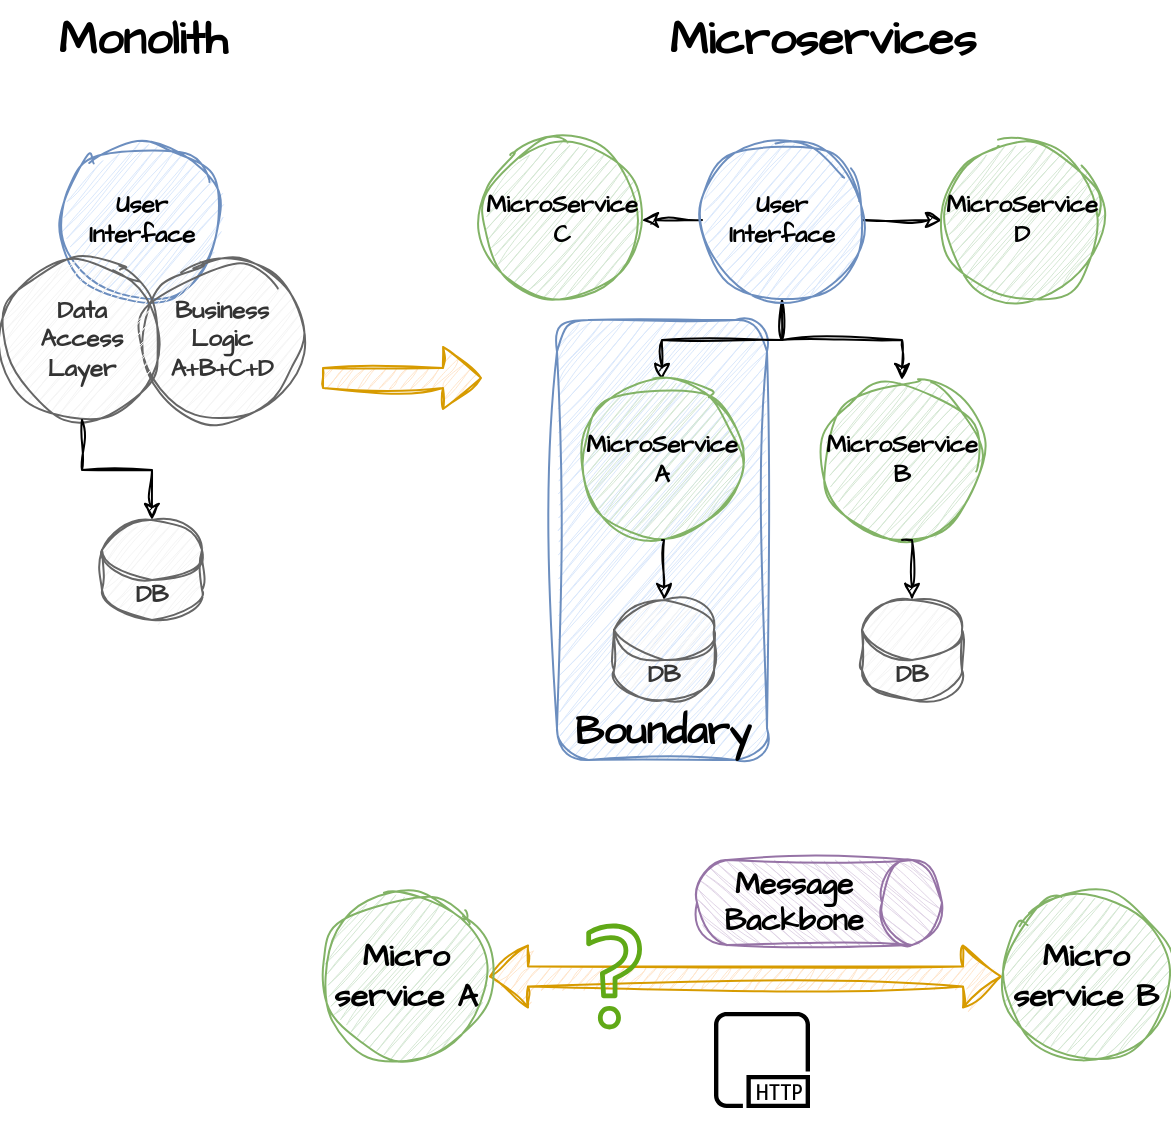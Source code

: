 <mxfile version="22.0.0" type="device">
  <diagram name="Side-1" id="ZNZ7veJicXOk5QtnZV5F">
    <mxGraphModel dx="792" dy="1187" grid="1" gridSize="10" guides="1" tooltips="1" connect="1" arrows="1" fold="1" page="1" pageScale="1" pageWidth="827" pageHeight="1169" math="0" shadow="0">
      <root>
        <mxCell id="0" />
        <mxCell id="1" parent="0" />
        <mxCell id="F1Un3LAnLfa0a0RS5oMi-12" value="" style="shape=flexArrow;endArrow=classic;startArrow=classic;html=1;rounded=0;sketch=1;hachureGap=4;jiggle=2;curveFitting=1;fontFamily=Architects Daughter;fontSource=https%3A%2F%2Ffonts.googleapis.com%2Fcss%3Ffamily%3DArchitects%2BDaughter;fontSize=16;exitX=1;exitY=0.5;exitDx=0;exitDy=0;entryX=0;entryY=0.5;entryDx=0;entryDy=0;fillColor=#ffe6cc;strokeColor=#d79b00;" edge="1" parent="1" source="F1Un3LAnLfa0a0RS5oMi-10" target="F1Un3LAnLfa0a0RS5oMi-11">
          <mxGeometry width="100" height="100" relative="1" as="geometry">
            <mxPoint x="360" y="660" as="sourcePoint" />
            <mxPoint x="460" y="560" as="targetPoint" />
          </mxGeometry>
        </mxCell>
        <mxCell id="F1Un3LAnLfa0a0RS5oMi-1" value="&lt;b&gt;Boundary&lt;/b&gt;" style="rounded=1;whiteSpace=wrap;html=1;sketch=1;hachureGap=4;jiggle=2;curveFitting=1;fontFamily=Architects Daughter;fontSource=https%3A%2F%2Ffonts.googleapis.com%2Fcss%3Ffamily%3DArchitects%2BDaughter;fontSize=20;verticalAlign=bottom;fillColor=#dae8fc;strokeColor=#6c8ebf;" vertex="1" parent="1">
          <mxGeometry x="347.5" y="270" width="105" height="220" as="geometry" />
        </mxCell>
        <mxCell id="U85q77q8_GhpeLcPn1-S-1" value="User&lt;br&gt;Interface" style="ellipse;whiteSpace=wrap;html=1;aspect=fixed;fillColor=#dae8fc;strokeColor=#6c8ebf;sketch=1;curveFitting=1;jiggle=2;fontFamily=Architects Daughter;fontSource=https%3A%2F%2Ffonts.googleapis.com%2Fcss%3Ffamily%3DArchitects%2BDaughter;fontStyle=1" parent="1" vertex="1">
          <mxGeometry x="100" y="180" width="80" height="80" as="geometry" />
        </mxCell>
        <mxCell id="U85q77q8_GhpeLcPn1-S-2" value="Business&lt;br&gt;Logic&lt;br&gt;A+B+C+D" style="ellipse;whiteSpace=wrap;html=1;aspect=fixed;fillColor=#f5f5f5;fontColor=#333333;strokeColor=#666666;sketch=1;curveFitting=1;jiggle=2;fontFamily=Architects Daughter;fontSource=https%3A%2F%2Ffonts.googleapis.com%2Fcss%3Ffamily%3DArchitects%2BDaughter;fontStyle=1" parent="1" vertex="1">
          <mxGeometry x="140" y="240" width="80" height="80" as="geometry" />
        </mxCell>
        <mxCell id="U85q77q8_GhpeLcPn1-S-4" value="Data &lt;br&gt;Access&lt;br&gt;Layer" style="ellipse;whiteSpace=wrap;html=1;aspect=fixed;fillColor=#f5f5f5;fontColor=#333333;strokeColor=#666666;sketch=1;curveFitting=1;jiggle=2;fontFamily=Architects Daughter;fontSource=https%3A%2F%2Ffonts.googleapis.com%2Fcss%3Ffamily%3DArchitects%2BDaughter;fontStyle=1" parent="1" vertex="1">
          <mxGeometry x="70" y="240" width="80" height="80" as="geometry" />
        </mxCell>
        <mxCell id="U85q77q8_GhpeLcPn1-S-11" style="edgeStyle=orthogonalEdgeStyle;rounded=0;orthogonalLoop=1;jettySize=auto;html=1;exitX=0;exitY=0.5;exitDx=0;exitDy=0;entryX=1;entryY=0.5;entryDx=0;entryDy=0;sketch=1;curveFitting=1;jiggle=2;" parent="1" source="U85q77q8_GhpeLcPn1-S-5" target="U85q77q8_GhpeLcPn1-S-6" edge="1">
          <mxGeometry relative="1" as="geometry" />
        </mxCell>
        <mxCell id="U85q77q8_GhpeLcPn1-S-12" style="edgeStyle=orthogonalEdgeStyle;rounded=0;orthogonalLoop=1;jettySize=auto;html=1;exitX=1;exitY=0.5;exitDx=0;exitDy=0;entryX=0;entryY=0.5;entryDx=0;entryDy=0;sketch=1;curveFitting=1;jiggle=2;" parent="1" source="U85q77q8_GhpeLcPn1-S-5" target="U85q77q8_GhpeLcPn1-S-7" edge="1">
          <mxGeometry relative="1" as="geometry" />
        </mxCell>
        <mxCell id="U85q77q8_GhpeLcPn1-S-13" style="edgeStyle=orthogonalEdgeStyle;rounded=0;orthogonalLoop=1;jettySize=auto;html=1;entryX=0.5;entryY=0;entryDx=0;entryDy=0;sketch=1;curveFitting=1;jiggle=2;" parent="1" source="U85q77q8_GhpeLcPn1-S-5" target="U85q77q8_GhpeLcPn1-S-8" edge="1">
          <mxGeometry relative="1" as="geometry" />
        </mxCell>
        <mxCell id="U85q77q8_GhpeLcPn1-S-14" style="edgeStyle=orthogonalEdgeStyle;rounded=0;orthogonalLoop=1;jettySize=auto;html=1;entryX=0.5;entryY=0;entryDx=0;entryDy=0;sketch=1;curveFitting=1;jiggle=2;" parent="1" source="U85q77q8_GhpeLcPn1-S-5" target="U85q77q8_GhpeLcPn1-S-9" edge="1">
          <mxGeometry relative="1" as="geometry" />
        </mxCell>
        <mxCell id="U85q77q8_GhpeLcPn1-S-5" value="User&lt;br&gt;Interface" style="ellipse;whiteSpace=wrap;html=1;aspect=fixed;fillColor=#dae8fc;strokeColor=#6c8ebf;sketch=1;curveFitting=1;jiggle=2;fontFamily=Architects Daughter;fontSource=https%3A%2F%2Ffonts.googleapis.com%2Fcss%3Ffamily%3DArchitects%2BDaughter;fontStyle=1" parent="1" vertex="1">
          <mxGeometry x="420" y="180" width="80" height="80" as="geometry" />
        </mxCell>
        <mxCell id="U85q77q8_GhpeLcPn1-S-6" value="MicroService&lt;br&gt;C" style="ellipse;whiteSpace=wrap;html=1;aspect=fixed;fillColor=#d5e8d4;strokeColor=#82b366;sketch=1;curveFitting=1;jiggle=2;fontFamily=Architects Daughter;fontSource=https%3A%2F%2Ffonts.googleapis.com%2Fcss%3Ffamily%3DArchitects%2BDaughter;fontStyle=1" parent="1" vertex="1">
          <mxGeometry x="310" y="180" width="80" height="80" as="geometry" />
        </mxCell>
        <mxCell id="U85q77q8_GhpeLcPn1-S-7" value="MicroService&lt;br&gt;D" style="ellipse;whiteSpace=wrap;html=1;aspect=fixed;fillColor=#d5e8d4;strokeColor=#82b366;sketch=1;curveFitting=1;jiggle=2;fontFamily=Architects Daughter;fontSource=https%3A%2F%2Ffonts.googleapis.com%2Fcss%3Ffamily%3DArchitects%2BDaughter;fontStyle=1" parent="1" vertex="1">
          <mxGeometry x="540" y="180" width="80" height="80" as="geometry" />
        </mxCell>
        <mxCell id="U85q77q8_GhpeLcPn1-S-8" value="MicroService B" style="ellipse;whiteSpace=wrap;html=1;aspect=fixed;fillColor=#d5e8d4;strokeColor=#82b366;sketch=1;curveFitting=1;jiggle=2;fontFamily=Architects Daughter;fontSource=https%3A%2F%2Ffonts.googleapis.com%2Fcss%3Ffamily%3DArchitects%2BDaughter;fontStyle=1" parent="1" vertex="1">
          <mxGeometry x="480" y="300" width="80" height="80" as="geometry" />
        </mxCell>
        <mxCell id="U85q77q8_GhpeLcPn1-S-9" value="MicroService A" style="ellipse;whiteSpace=wrap;html=1;aspect=fixed;fillColor=#d5e8d4;strokeColor=#82b366;sketch=1;curveFitting=1;jiggle=2;fontFamily=Architects Daughter;fontSource=https%3A%2F%2Ffonts.googleapis.com%2Fcss%3Ffamily%3DArchitects%2BDaughter;fontStyle=1" parent="1" vertex="1">
          <mxGeometry x="360" y="300" width="80" height="80" as="geometry" />
        </mxCell>
        <mxCell id="U85q77q8_GhpeLcPn1-S-10" value="DB" style="shape=cylinder3;whiteSpace=wrap;html=1;boundedLbl=1;backgroundOutline=1;size=15;fillColor=#f5f5f5;strokeColor=#666666;fontColor=#333333;sketch=1;curveFitting=1;jiggle=2;fontFamily=Architects Daughter;fontSource=https%3A%2F%2Ffonts.googleapis.com%2Fcss%3Ffamily%3DArchitects%2BDaughter;fontStyle=1" parent="1" vertex="1">
          <mxGeometry x="376" y="410" width="50" height="50" as="geometry" />
        </mxCell>
        <mxCell id="U85q77q8_GhpeLcPn1-S-15" value="DB" style="shape=cylinder3;whiteSpace=wrap;html=1;boundedLbl=1;backgroundOutline=1;size=15;fillColor=#f5f5f5;strokeColor=#666666;fontColor=#333333;sketch=1;curveFitting=1;jiggle=2;fontFamily=Architects Daughter;fontSource=https%3A%2F%2Ffonts.googleapis.com%2Fcss%3Ffamily%3DArchitects%2BDaughter;fontStyle=1" parent="1" vertex="1">
          <mxGeometry x="500" y="410" width="50" height="50" as="geometry" />
        </mxCell>
        <mxCell id="U85q77q8_GhpeLcPn1-S-17" style="edgeStyle=orthogonalEdgeStyle;rounded=0;orthogonalLoop=1;jettySize=auto;html=1;exitX=0.5;exitY=1;exitDx=0;exitDy=0;entryX=0.5;entryY=0;entryDx=0;entryDy=0;entryPerimeter=0;sketch=1;curveFitting=1;jiggle=2;" parent="1" source="U85q77q8_GhpeLcPn1-S-8" target="U85q77q8_GhpeLcPn1-S-15" edge="1">
          <mxGeometry relative="1" as="geometry" />
        </mxCell>
        <mxCell id="U85q77q8_GhpeLcPn1-S-18" value="DB" style="shape=cylinder3;whiteSpace=wrap;html=1;boundedLbl=1;backgroundOutline=1;size=15;fillColor=#f5f5f5;strokeColor=#666666;fontColor=#333333;sketch=1;curveFitting=1;jiggle=2;fontFamily=Architects Daughter;fontSource=https%3A%2F%2Ffonts.googleapis.com%2Fcss%3Ffamily%3DArchitects%2BDaughter;fontStyle=1" parent="1" vertex="1">
          <mxGeometry x="120" y="370" width="50" height="50" as="geometry" />
        </mxCell>
        <mxCell id="U85q77q8_GhpeLcPn1-S-19" style="edgeStyle=orthogonalEdgeStyle;rounded=0;orthogonalLoop=1;jettySize=auto;html=1;entryX=0.5;entryY=0;entryDx=0;entryDy=0;entryPerimeter=0;sketch=1;curveFitting=1;jiggle=2;" parent="1" source="U85q77q8_GhpeLcPn1-S-4" target="U85q77q8_GhpeLcPn1-S-18" edge="1">
          <mxGeometry relative="1" as="geometry" />
        </mxCell>
        <mxCell id="U85q77q8_GhpeLcPn1-S-20" value="Monolith" style="text;html=1;align=center;verticalAlign=middle;resizable=0;points=[];autosize=1;strokeColor=none;fillColor=none;fontStyle=1;fontSize=23;sketch=1;curveFitting=1;jiggle=2;fontFamily=Architects Daughter;fontSource=https%3A%2F%2Ffonts.googleapis.com%2Fcss%3Ffamily%3DArchitects%2BDaughter;" parent="1" vertex="1">
          <mxGeometry x="85" y="110" width="110" height="40" as="geometry" />
        </mxCell>
        <mxCell id="U85q77q8_GhpeLcPn1-S-21" value="Microservices" style="text;align=center;verticalAlign=middle;resizable=0;points=[];autosize=1;strokeColor=none;fillColor=none;fontStyle=1;fontSize=23;sketch=1;curveFitting=1;jiggle=2;html=1;fontFamily=Architects Daughter;fontSource=https%3A%2F%2Ffonts.googleapis.com%2Fcss%3Ffamily%3DArchitects%2BDaughter;" parent="1" vertex="1">
          <mxGeometry x="390" y="110" width="180" height="40" as="geometry" />
        </mxCell>
        <mxCell id="F1Un3LAnLfa0a0RS5oMi-3" style="edgeStyle=orthogonalEdgeStyle;rounded=0;sketch=1;hachureGap=4;jiggle=2;curveFitting=1;orthogonalLoop=1;jettySize=auto;html=1;exitX=0.5;exitY=1;exitDx=0;exitDy=0;entryX=0.5;entryY=0;entryDx=0;entryDy=0;entryPerimeter=0;fontFamily=Architects Daughter;fontSource=https%3A%2F%2Ffonts.googleapis.com%2Fcss%3Ffamily%3DArchitects%2BDaughter;fontSize=16;" edge="1" parent="1" source="U85q77q8_GhpeLcPn1-S-9" target="U85q77q8_GhpeLcPn1-S-10">
          <mxGeometry relative="1" as="geometry" />
        </mxCell>
        <mxCell id="F1Un3LAnLfa0a0RS5oMi-6" value="" style="shape=flexArrow;endArrow=classic;html=1;rounded=0;sketch=1;hachureGap=4;jiggle=2;curveFitting=1;fontFamily=Architects Daughter;fontSource=https%3A%2F%2Ffonts.googleapis.com%2Fcss%3Ffamily%3DArchitects%2BDaughter;fontSize=16;fillColor=#ffe6cc;strokeColor=#d79b00;" edge="1" parent="1">
          <mxGeometry width="50" height="50" relative="1" as="geometry">
            <mxPoint x="230" y="299" as="sourcePoint" />
            <mxPoint x="310" y="299" as="targetPoint" />
          </mxGeometry>
        </mxCell>
        <mxCell id="F1Un3LAnLfa0a0RS5oMi-7" value="Message Backbone" style="shape=cylinder3;whiteSpace=wrap;html=1;boundedLbl=1;backgroundOutline=1;size=15;sketch=1;hachureGap=4;jiggle=2;curveFitting=1;fontFamily=Architects Daughter;fontSource=https%3A%2F%2Ffonts.googleapis.com%2Fcss%3Ffamily%3DArchitects%2BDaughter;fontSize=15;rotation=90;horizontal=0;fillColor=#e1d5e7;strokeColor=#9673a6;fontStyle=1" vertex="1" parent="1">
          <mxGeometry x="457.5" y="500" width="42.5" height="122.5" as="geometry" />
        </mxCell>
        <mxCell id="F1Un3LAnLfa0a0RS5oMi-9" value="" style="outlineConnect=0;dashed=0;verticalLabelPosition=bottom;verticalAlign=top;align=center;html=1;fontSize=12;fontStyle=0;aspect=fixed;shape=mxgraph.aws4.resourceIcon;resIcon=mxgraph.aws4.http_protocol;hachureGap=4;fontFamily=Architects Daughter;fontSource=https%3A%2F%2Ffonts.googleapis.com%2Fcss%3Ffamily%3DArchitects%2BDaughter;" vertex="1" parent="1">
          <mxGeometry x="420" y="610" width="60" height="60" as="geometry" />
        </mxCell>
        <mxCell id="F1Un3LAnLfa0a0RS5oMi-10" value="Micro&lt;br style=&quot;font-size: 16px;&quot;&gt;service A" style="ellipse;whiteSpace=wrap;html=1;aspect=fixed;sketch=1;hachureGap=4;jiggle=2;curveFitting=1;fontFamily=Architects Daughter;fontSource=https%3A%2F%2Ffonts.googleapis.com%2Fcss%3Ffamily%3DArchitects%2BDaughter;fontSize=16;fontStyle=1;fillColor=#d5e8d4;strokeColor=#82b366;" vertex="1" parent="1">
          <mxGeometry x="230" y="556.5" width="83.5" height="83.5" as="geometry" />
        </mxCell>
        <mxCell id="F1Un3LAnLfa0a0RS5oMi-11" value="Micro&lt;br style=&quot;font-size: 16px;&quot;&gt;service B" style="ellipse;whiteSpace=wrap;html=1;aspect=fixed;sketch=1;hachureGap=4;jiggle=2;curveFitting=1;fontFamily=Architects Daughter;fontSource=https%3A%2F%2Ffonts.googleapis.com%2Fcss%3Ffamily%3DArchitects%2BDaughter;fontSize=16;fontStyle=1;fillColor=#d5e8d4;strokeColor=#82b366;" vertex="1" parent="1">
          <mxGeometry x="570" y="556.5" width="83.5" height="83.5" as="geometry" />
        </mxCell>
        <mxCell id="F1Un3LAnLfa0a0RS5oMi-8" value="" style="sketch=0;outlineConnect=0;fillColor=#60a917;strokeColor=#2D7600;dashed=0;verticalLabelPosition=bottom;verticalAlign=top;align=center;html=1;fontSize=12;fontStyle=0;aspect=fixed;pointerEvents=1;shape=mxgraph.aws4.question;hachureGap=4;jiggle=2;curveFitting=1;fontFamily=Architects Daughter;fontSource=https%3A%2F%2Ffonts.googleapis.com%2Fcss%3Ffamily%3DArchitects%2BDaughter;fontColor=#ffffff;" vertex="1" parent="1">
          <mxGeometry x="362.14" y="571.75" width="27.86" height="53" as="geometry" />
        </mxCell>
      </root>
    </mxGraphModel>
  </diagram>
</mxfile>

